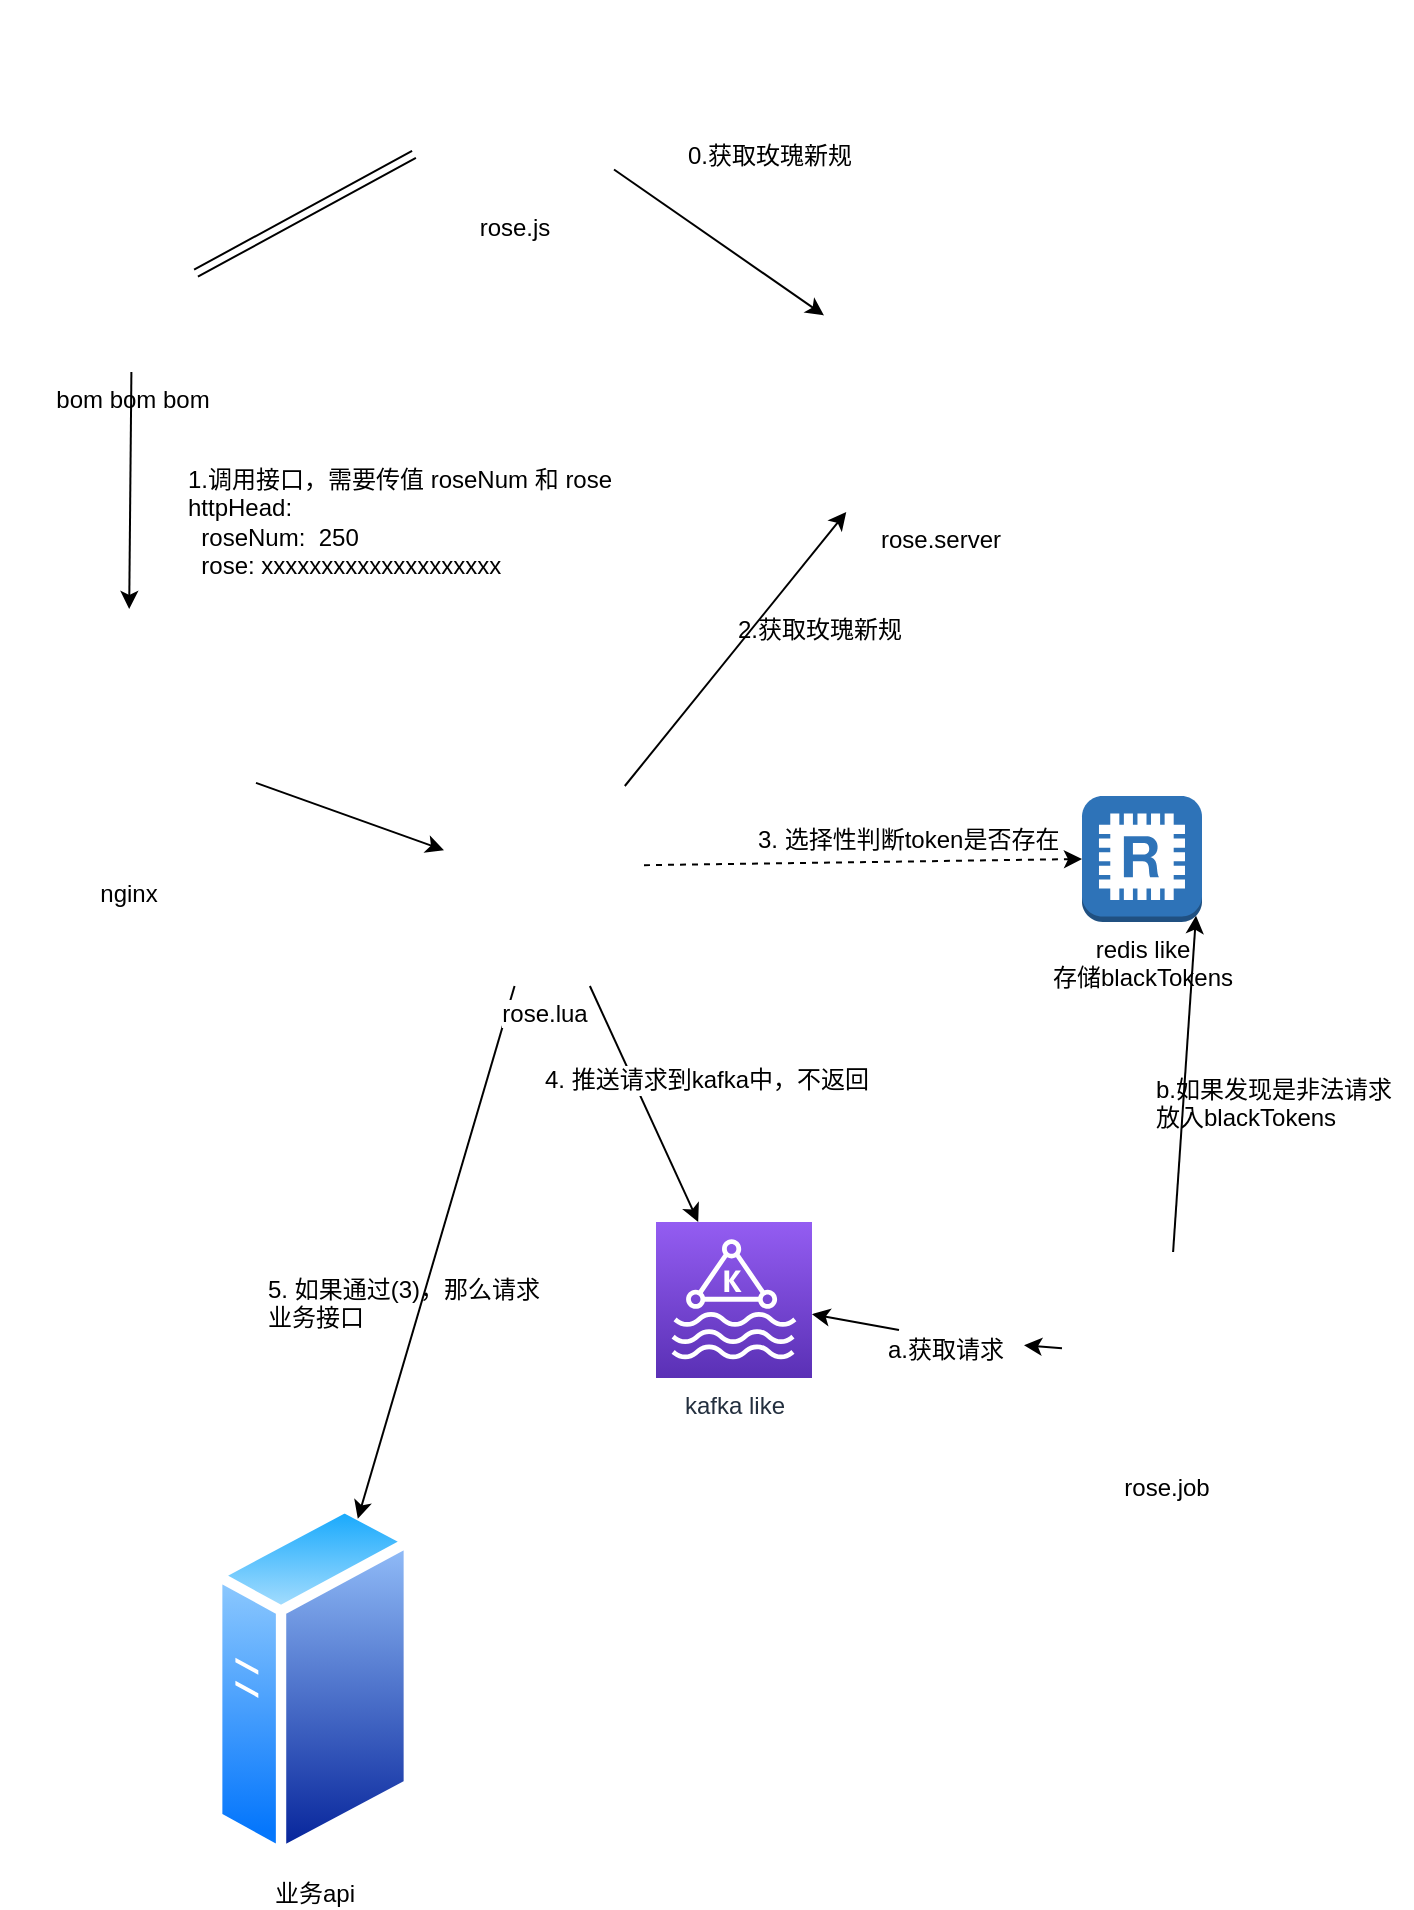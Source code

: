 <mxfile version="12.1.3" type="google" pages="1"><diagram id="_p4Tm2ntLf56yeemvyp9" name="Page-1"><mxGraphModel dx="717" dy="414" grid="1" gridSize="10" guides="1" tooltips="1" connect="1" arrows="1" fold="1" page="1" pageScale="1" pageWidth="827" pageHeight="1169" math="0" shadow="0"><root><mxCell id="0"/><mxCell id="1" parent="0"/><mxCell id="2Ub7TJCQr64zhKo1EcoW-26" style="edgeStyle=none;rounded=0;orthogonalLoop=1;jettySize=auto;html=1;" parent="1" source="2Ub7TJCQr64zhKo1EcoW-1" target="2Ub7TJCQr64zhKo1EcoW-25" edge="1"><mxGeometry relative="1" as="geometry"/></mxCell><mxCell id="2Ub7TJCQr64zhKo1EcoW-1" value="rose.js" style="shape=image;html=1;verticalAlign=top;verticalLabelPosition=bottom;labelBackgroundColor=#ffffff;imageAspect=0;aspect=fixed;image=https://cdn4.iconfinder.com/data/icons/Gifts/128/rose.png" parent="1" vertex="1"><mxGeometry x="265" y="20" width="100" height="100" as="geometry"/></mxCell><mxCell id="2Ub7TJCQr64zhKo1EcoW-8" value="" style="group" parent="1" vertex="1" connectable="0"><mxGeometry x="90" y="110" width="96" height="96" as="geometry"/></mxCell><mxCell id="2Ub7TJCQr64zhKo1EcoW-4" value="" style="shape=image;html=1;verticalAlign=top;verticalLabelPosition=bottom;labelBackgroundColor=#ffffff;imageAspect=0;aspect=fixed;image=https://cdn4.iconfinder.com/data/icons/free-game-icons/64/Bomb.png" parent="2Ub7TJCQr64zhKo1EcoW-8" vertex="1"><mxGeometry width="64" height="64" as="geometry"/></mxCell><mxCell id="2Ub7TJCQr64zhKo1EcoW-6" value="" style="shape=image;html=1;verticalAlign=top;verticalLabelPosition=bottom;labelBackgroundColor=#ffffff;imageAspect=0;aspect=fixed;image=https://cdn4.iconfinder.com/data/icons/free-game-icons/64/Bomb.png" parent="2Ub7TJCQr64zhKo1EcoW-8" vertex="1"><mxGeometry x="32" y="10" width="64" height="64" as="geometry"/></mxCell><mxCell id="2Ub7TJCQr64zhKo1EcoW-7" value="bom bom bom" style="shape=image;html=1;verticalAlign=top;verticalLabelPosition=bottom;labelBackgroundColor=#ffffff;imageAspect=0;aspect=fixed;image=https://cdn4.iconfinder.com/data/icons/free-game-icons/64/Bomb.png" parent="2Ub7TJCQr64zhKo1EcoW-8" vertex="1"><mxGeometry x="2" y="32" width="64" height="64" as="geometry"/></mxCell><mxCell id="2Ub7TJCQr64zhKo1EcoW-9" style="rounded=0;orthogonalLoop=1;jettySize=auto;html=1;shape=link;" parent="1" source="2Ub7TJCQr64zhKo1EcoW-7" target="2Ub7TJCQr64zhKo1EcoW-1" edge="1"><mxGeometry relative="1" as="geometry"/></mxCell><mxCell id="2Ub7TJCQr64zhKo1EcoW-20" style="edgeStyle=none;rounded=0;orthogonalLoop=1;jettySize=auto;html=1;" parent="1" source="2Ub7TJCQr64zhKo1EcoW-11" target="2Ub7TJCQr64zhKo1EcoW-17" edge="1"><mxGeometry relative="1" as="geometry"/></mxCell><mxCell id="2Ub7TJCQr64zhKo1EcoW-11" value="nginx" style="shape=image;html=1;verticalAlign=top;verticalLabelPosition=bottom;labelBackgroundColor=#ffffff;imageAspect=0;aspect=fixed;image=https://cdn4.iconfinder.com/data/icons/logos-brands-5/24/nginx-128.png" parent="1" vertex="1"><mxGeometry x="58" y="324.5" width="128" height="128" as="geometry"/></mxCell><mxCell id="2Ub7TJCQr64zhKo1EcoW-12" value="kafka like" style="outlineConnect=0;fontColor=#232F3E;gradientColor=#945DF2;gradientDirection=north;fillColor=#5A30B5;strokeColor=#ffffff;dashed=0;verticalLabelPosition=bottom;verticalAlign=top;align=center;html=1;fontSize=12;fontStyle=0;aspect=fixed;shape=mxgraph.aws4.resourceIcon;resIcon=mxgraph.aws4.managed_streaming_for_kafka;" parent="1" vertex="1"><mxGeometry x="386" y="631" width="78" height="78" as="geometry"/></mxCell><mxCell id="2Ub7TJCQr64zhKo1EcoW-14" value="业务api" style="aspect=fixed;perimeter=ellipsePerimeter;html=1;align=center;shadow=0;dashed=0;spacingTop=3;image;image=img/lib/active_directory/generic_server.svg;" parent="1" vertex="1"><mxGeometry x="164" y="770" width="101" height="180" as="geometry"/></mxCell><mxCell id="2Ub7TJCQr64zhKo1EcoW-15" style="edgeStyle=none;rounded=0;orthogonalLoop=1;jettySize=auto;html=1;" parent="1" source="2Ub7TJCQr64zhKo1EcoW-7" target="2Ub7TJCQr64zhKo1EcoW-11" edge="1"><mxGeometry relative="1" as="geometry"/></mxCell><mxCell id="2Ub7TJCQr64zhKo1EcoW-16" value="1.调用接口，需要传值 roseNum 和 rose&lt;br&gt;httpHead:&lt;br&gt;&amp;nbsp; roseNum:&amp;nbsp; 250&lt;br&gt;&amp;nbsp; rose: xxxxxxxxxxxxxxxxxxxx" style="text;html=1;resizable=0;points=[];autosize=1;align=left;verticalAlign=top;spacingTop=-4;" parent="1" vertex="1"><mxGeometry x="150" y="250" width="230" height="60" as="geometry"/></mxCell><mxCell id="2Ub7TJCQr64zhKo1EcoW-21" style="edgeStyle=none;rounded=0;orthogonalLoop=1;jettySize=auto;html=1;entryX=0;entryY=0.5;entryDx=0;entryDy=0;entryPerimeter=0;dashed=1;" parent="1" target="2Ub7TJCQr64zhKo1EcoW-19" edge="1"><mxGeometry relative="1" as="geometry"><mxPoint x="380.0" y="452.603" as="sourcePoint"/><mxPoint x="510.0" y="463.488" as="targetPoint"/></mxGeometry></mxCell><mxCell id="2Ub7TJCQr64zhKo1EcoW-28" style="edgeStyle=none;rounded=0;orthogonalLoop=1;jettySize=auto;html=1;" parent="1" source="2Ub7TJCQr64zhKo1EcoW-17" target="2Ub7TJCQr64zhKo1EcoW-25" edge="1"><mxGeometry relative="1" as="geometry"/></mxCell><mxCell id="2Ub7TJCQr64zhKo1EcoW-30" style="edgeStyle=none;rounded=0;orthogonalLoop=1;jettySize=auto;html=1;" parent="1" source="2Ub7TJCQr64zhKo1EcoW-17" target="2Ub7TJCQr64zhKo1EcoW-12" edge="1"><mxGeometry relative="1" as="geometry"/></mxCell><mxCell id="2Ub7TJCQr64zhKo1EcoW-31" value="4. 推送请求到kafka中，不返回" style="text;html=1;resizable=0;points=[];align=center;verticalAlign=middle;labelBackgroundColor=#ffffff;" parent="2Ub7TJCQr64zhKo1EcoW-30" vertex="1" connectable="0"><mxGeometry x="-0.368" y="2" relative="1" as="geometry"><mxPoint x="38.5" y="10.5" as="offset"/></mxGeometry></mxCell><mxCell id="2Ub7TJCQr64zhKo1EcoW-32" style="edgeStyle=none;rounded=0;orthogonalLoop=1;jettySize=auto;html=1;entryX=0.75;entryY=0;entryDx=0;entryDy=0;" parent="1" source="2Ub7TJCQr64zhKo1EcoW-17" target="2Ub7TJCQr64zhKo1EcoW-14" edge="1"><mxGeometry relative="1" as="geometry"/></mxCell><mxCell id="2Ub7TJCQr64zhKo1EcoW-17" value="rose.lua" style="shape=image;html=1;verticalAlign=top;verticalLabelPosition=bottom;labelBackgroundColor=#ffffff;imageAspect=0;aspect=fixed;image=https://cdn4.iconfinder.com/data/icons/Gifts/128/rose.png" parent="1" vertex="1"><mxGeometry x="280" y="413" width="100" height="100" as="geometry"/></mxCell><mxCell id="2Ub7TJCQr64zhKo1EcoW-19" value="redis like&lt;br&gt;存储blackTokens" style="outlineConnect=0;dashed=0;verticalLabelPosition=bottom;verticalAlign=top;align=center;html=1;shape=mxgraph.aws3.redis;fillColor=#2E73B8;gradientColor=none;" parent="1" vertex="1"><mxGeometry x="599" y="418" width="60" height="63" as="geometry"/></mxCell><mxCell id="2Ub7TJCQr64zhKo1EcoW-22" value="3. 选择性判断token是否存在" style="text;html=1;resizable=0;points=[];autosize=1;align=left;verticalAlign=top;spacingTop=-4;" parent="1" vertex="1"><mxGeometry x="435" y="430" width="170" height="10" as="geometry"/></mxCell><mxCell id="2Ub7TJCQr64zhKo1EcoW-25" value="rose.server" style="shape=image;html=1;verticalAlign=top;verticalLabelPosition=bottom;labelBackgroundColor=#ffffff;imageAspect=0;aspect=fixed;image=https://cdn4.iconfinder.com/data/icons/Gifts/128/rose.png" parent="1" vertex="1"><mxGeometry x="470" y="160" width="116" height="116" as="geometry"/></mxCell><mxCell id="2Ub7TJCQr64zhKo1EcoW-27" value="0.获取玫瑰新规" style="text;html=1;resizable=0;points=[];autosize=1;align=left;verticalAlign=top;spacingTop=-4;" parent="1" vertex="1"><mxGeometry x="400" y="88" width="100" height="10" as="geometry"/></mxCell><mxCell id="2Ub7TJCQr64zhKo1EcoW-29" value="2.获取玫瑰新规" style="text;html=1;resizable=0;points=[];autosize=1;align=left;verticalAlign=top;spacingTop=-4;" parent="1" vertex="1"><mxGeometry x="425" y="324.5" width="100" height="10" as="geometry"/></mxCell><mxCell id="2Ub7TJCQr64zhKo1EcoW-33" value="5. 如果通过(3)，那么请求&lt;br&gt;业务接口" style="text;html=1;resizable=0;points=[];autosize=1;align=left;verticalAlign=top;spacingTop=-4;" parent="1" vertex="1"><mxGeometry x="190" y="655" width="150" height="30" as="geometry"/></mxCell><mxCell id="2Ub7TJCQr64zhKo1EcoW-35" style="edgeStyle=none;rounded=0;orthogonalLoop=1;jettySize=auto;html=1;" parent="1" source="2Ub7TJCQr64zhKo1EcoW-36" target="2Ub7TJCQr64zhKo1EcoW-12" edge="1"><mxGeometry relative="1" as="geometry"/></mxCell><mxCell id="2Ub7TJCQr64zhKo1EcoW-37" style="edgeStyle=none;rounded=0;orthogonalLoop=1;jettySize=auto;html=1;entryX=0.95;entryY=0.95;entryDx=0;entryDy=0;entryPerimeter=0;" parent="1" source="2Ub7TJCQr64zhKo1EcoW-34" target="2Ub7TJCQr64zhKo1EcoW-19" edge="1"><mxGeometry relative="1" as="geometry"/></mxCell><mxCell id="2Ub7TJCQr64zhKo1EcoW-34" value="rose.job" style="shape=image;html=1;verticalAlign=top;verticalLabelPosition=bottom;labelBackgroundColor=#ffffff;imageAspect=0;aspect=fixed;image=https://cdn4.iconfinder.com/data/icons/Gifts/128/rose.png" parent="1" vertex="1"><mxGeometry x="589" y="646" width="104" height="104" as="geometry"/></mxCell><mxCell id="2Ub7TJCQr64zhKo1EcoW-38" value="b.如果发现是非法请求&lt;br&gt;放入blackTokens" style="text;html=1;resizable=0;points=[];autosize=1;align=left;verticalAlign=top;spacingTop=-4;" parent="1" vertex="1"><mxGeometry x="634" y="555" width="130" height="30" as="geometry"/></mxCell><mxCell id="2Ub7TJCQr64zhKo1EcoW-36" value="a.获取请求" style="text;html=1;resizable=0;points=[];autosize=1;align=left;verticalAlign=top;spacingTop=-4;" parent="1" vertex="1"><mxGeometry x="500" y="685" width="70" height="10" as="geometry"/></mxCell><mxCell id="2Ub7TJCQr64zhKo1EcoW-39" style="edgeStyle=none;rounded=0;orthogonalLoop=1;jettySize=auto;html=1;" parent="1" source="2Ub7TJCQr64zhKo1EcoW-34" target="2Ub7TJCQr64zhKo1EcoW-36" edge="1"><mxGeometry relative="1" as="geometry"><mxPoint x="589.0" y="702.239" as="sourcePoint"/><mxPoint x="464.0" y="677.667" as="targetPoint"/></mxGeometry></mxCell></root></mxGraphModel></diagram></mxfile>